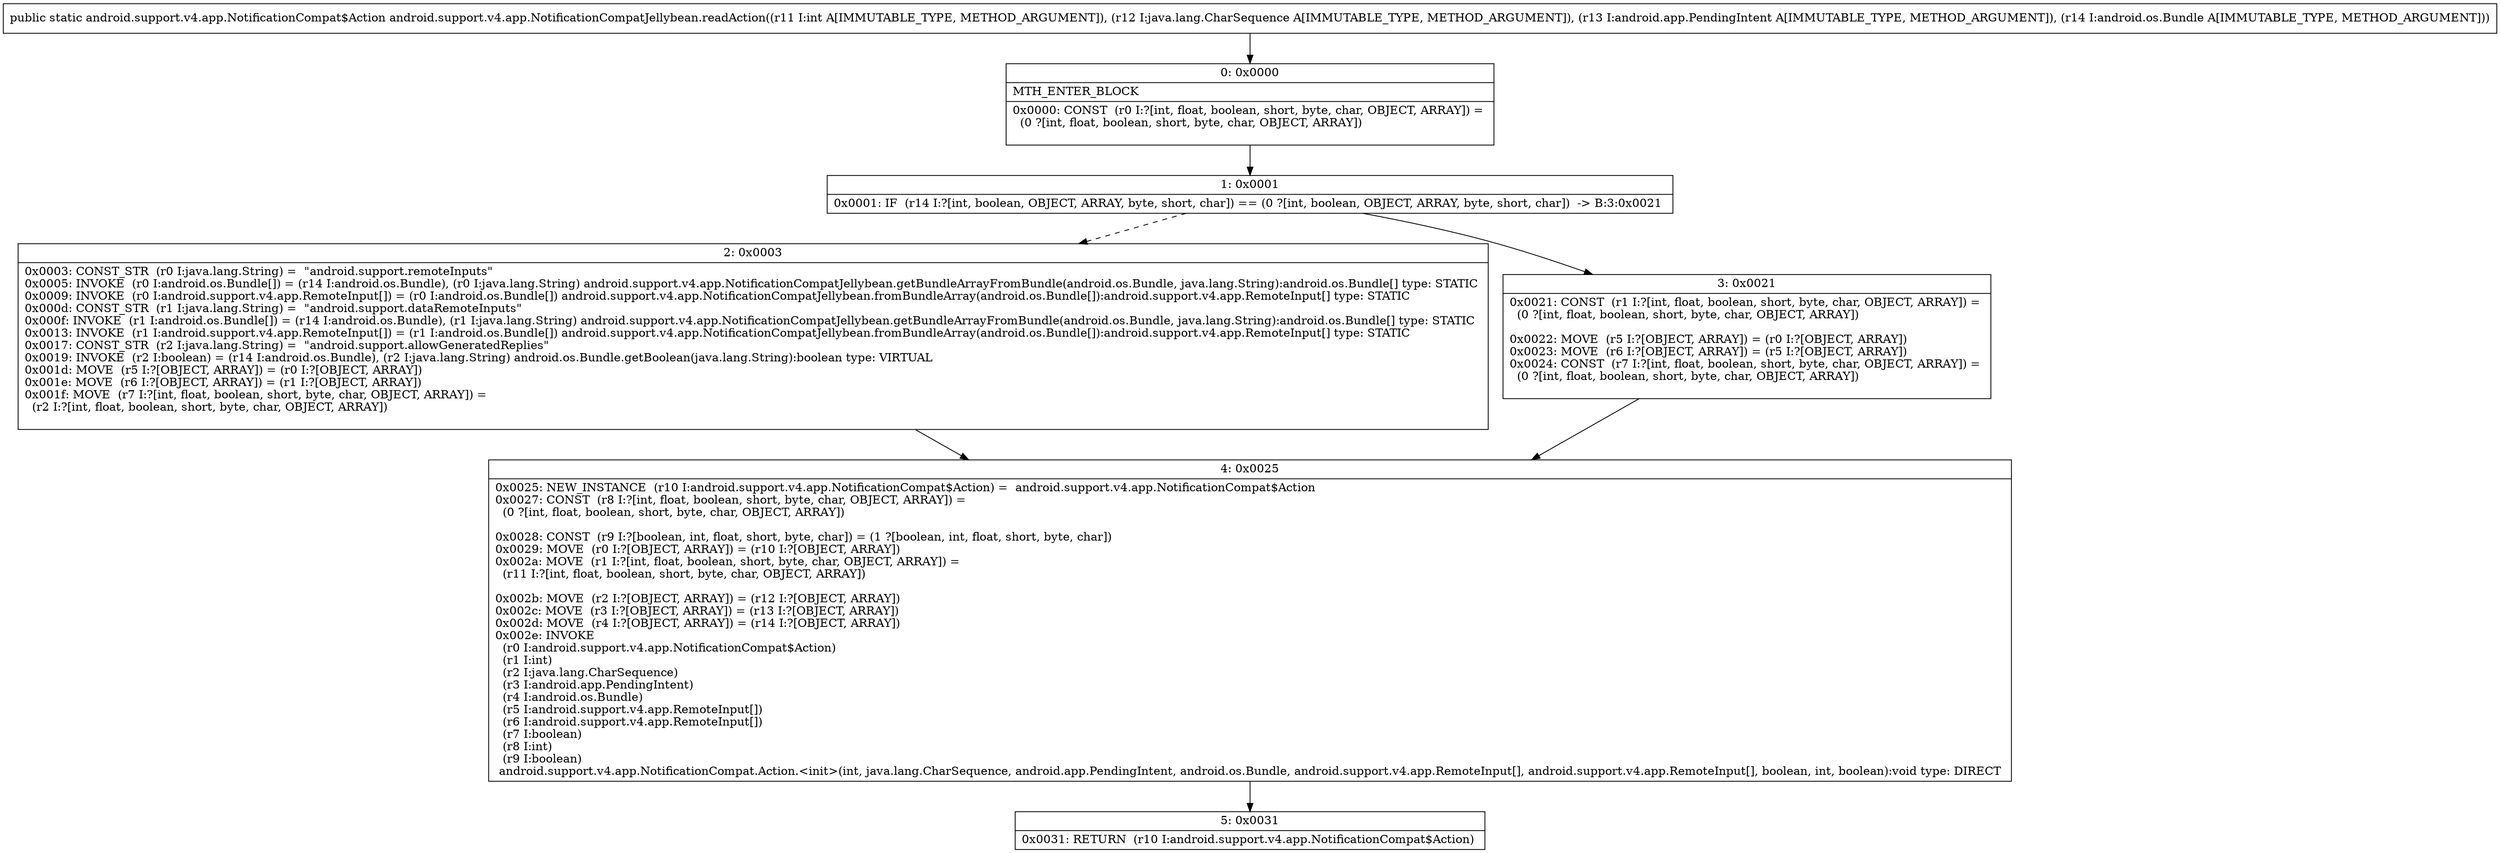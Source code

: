 digraph "CFG forandroid.support.v4.app.NotificationCompatJellybean.readAction(ILjava\/lang\/CharSequence;Landroid\/app\/PendingIntent;Landroid\/os\/Bundle;)Landroid\/support\/v4\/app\/NotificationCompat$Action;" {
Node_0 [shape=record,label="{0\:\ 0x0000|MTH_ENTER_BLOCK\l|0x0000: CONST  (r0 I:?[int, float, boolean, short, byte, char, OBJECT, ARRAY]) = \l  (0 ?[int, float, boolean, short, byte, char, OBJECT, ARRAY])\l \l}"];
Node_1 [shape=record,label="{1\:\ 0x0001|0x0001: IF  (r14 I:?[int, boolean, OBJECT, ARRAY, byte, short, char]) == (0 ?[int, boolean, OBJECT, ARRAY, byte, short, char])  \-\> B:3:0x0021 \l}"];
Node_2 [shape=record,label="{2\:\ 0x0003|0x0003: CONST_STR  (r0 I:java.lang.String) =  \"android.support.remoteInputs\" \l0x0005: INVOKE  (r0 I:android.os.Bundle[]) = (r14 I:android.os.Bundle), (r0 I:java.lang.String) android.support.v4.app.NotificationCompatJellybean.getBundleArrayFromBundle(android.os.Bundle, java.lang.String):android.os.Bundle[] type: STATIC \l0x0009: INVOKE  (r0 I:android.support.v4.app.RemoteInput[]) = (r0 I:android.os.Bundle[]) android.support.v4.app.NotificationCompatJellybean.fromBundleArray(android.os.Bundle[]):android.support.v4.app.RemoteInput[] type: STATIC \l0x000d: CONST_STR  (r1 I:java.lang.String) =  \"android.support.dataRemoteInputs\" \l0x000f: INVOKE  (r1 I:android.os.Bundle[]) = (r14 I:android.os.Bundle), (r1 I:java.lang.String) android.support.v4.app.NotificationCompatJellybean.getBundleArrayFromBundle(android.os.Bundle, java.lang.String):android.os.Bundle[] type: STATIC \l0x0013: INVOKE  (r1 I:android.support.v4.app.RemoteInput[]) = (r1 I:android.os.Bundle[]) android.support.v4.app.NotificationCompatJellybean.fromBundleArray(android.os.Bundle[]):android.support.v4.app.RemoteInput[] type: STATIC \l0x0017: CONST_STR  (r2 I:java.lang.String) =  \"android.support.allowGeneratedReplies\" \l0x0019: INVOKE  (r2 I:boolean) = (r14 I:android.os.Bundle), (r2 I:java.lang.String) android.os.Bundle.getBoolean(java.lang.String):boolean type: VIRTUAL \l0x001d: MOVE  (r5 I:?[OBJECT, ARRAY]) = (r0 I:?[OBJECT, ARRAY]) \l0x001e: MOVE  (r6 I:?[OBJECT, ARRAY]) = (r1 I:?[OBJECT, ARRAY]) \l0x001f: MOVE  (r7 I:?[int, float, boolean, short, byte, char, OBJECT, ARRAY]) = \l  (r2 I:?[int, float, boolean, short, byte, char, OBJECT, ARRAY])\l \l}"];
Node_3 [shape=record,label="{3\:\ 0x0021|0x0021: CONST  (r1 I:?[int, float, boolean, short, byte, char, OBJECT, ARRAY]) = \l  (0 ?[int, float, boolean, short, byte, char, OBJECT, ARRAY])\l \l0x0022: MOVE  (r5 I:?[OBJECT, ARRAY]) = (r0 I:?[OBJECT, ARRAY]) \l0x0023: MOVE  (r6 I:?[OBJECT, ARRAY]) = (r5 I:?[OBJECT, ARRAY]) \l0x0024: CONST  (r7 I:?[int, float, boolean, short, byte, char, OBJECT, ARRAY]) = \l  (0 ?[int, float, boolean, short, byte, char, OBJECT, ARRAY])\l \l}"];
Node_4 [shape=record,label="{4\:\ 0x0025|0x0025: NEW_INSTANCE  (r10 I:android.support.v4.app.NotificationCompat$Action) =  android.support.v4.app.NotificationCompat$Action \l0x0027: CONST  (r8 I:?[int, float, boolean, short, byte, char, OBJECT, ARRAY]) = \l  (0 ?[int, float, boolean, short, byte, char, OBJECT, ARRAY])\l \l0x0028: CONST  (r9 I:?[boolean, int, float, short, byte, char]) = (1 ?[boolean, int, float, short, byte, char]) \l0x0029: MOVE  (r0 I:?[OBJECT, ARRAY]) = (r10 I:?[OBJECT, ARRAY]) \l0x002a: MOVE  (r1 I:?[int, float, boolean, short, byte, char, OBJECT, ARRAY]) = \l  (r11 I:?[int, float, boolean, short, byte, char, OBJECT, ARRAY])\l \l0x002b: MOVE  (r2 I:?[OBJECT, ARRAY]) = (r12 I:?[OBJECT, ARRAY]) \l0x002c: MOVE  (r3 I:?[OBJECT, ARRAY]) = (r13 I:?[OBJECT, ARRAY]) \l0x002d: MOVE  (r4 I:?[OBJECT, ARRAY]) = (r14 I:?[OBJECT, ARRAY]) \l0x002e: INVOKE  \l  (r0 I:android.support.v4.app.NotificationCompat$Action)\l  (r1 I:int)\l  (r2 I:java.lang.CharSequence)\l  (r3 I:android.app.PendingIntent)\l  (r4 I:android.os.Bundle)\l  (r5 I:android.support.v4.app.RemoteInput[])\l  (r6 I:android.support.v4.app.RemoteInput[])\l  (r7 I:boolean)\l  (r8 I:int)\l  (r9 I:boolean)\l android.support.v4.app.NotificationCompat.Action.\<init\>(int, java.lang.CharSequence, android.app.PendingIntent, android.os.Bundle, android.support.v4.app.RemoteInput[], android.support.v4.app.RemoteInput[], boolean, int, boolean):void type: DIRECT \l}"];
Node_5 [shape=record,label="{5\:\ 0x0031|0x0031: RETURN  (r10 I:android.support.v4.app.NotificationCompat$Action) \l}"];
MethodNode[shape=record,label="{public static android.support.v4.app.NotificationCompat$Action android.support.v4.app.NotificationCompatJellybean.readAction((r11 I:int A[IMMUTABLE_TYPE, METHOD_ARGUMENT]), (r12 I:java.lang.CharSequence A[IMMUTABLE_TYPE, METHOD_ARGUMENT]), (r13 I:android.app.PendingIntent A[IMMUTABLE_TYPE, METHOD_ARGUMENT]), (r14 I:android.os.Bundle A[IMMUTABLE_TYPE, METHOD_ARGUMENT])) }"];
MethodNode -> Node_0;
Node_0 -> Node_1;
Node_1 -> Node_2[style=dashed];
Node_1 -> Node_3;
Node_2 -> Node_4;
Node_3 -> Node_4;
Node_4 -> Node_5;
}

